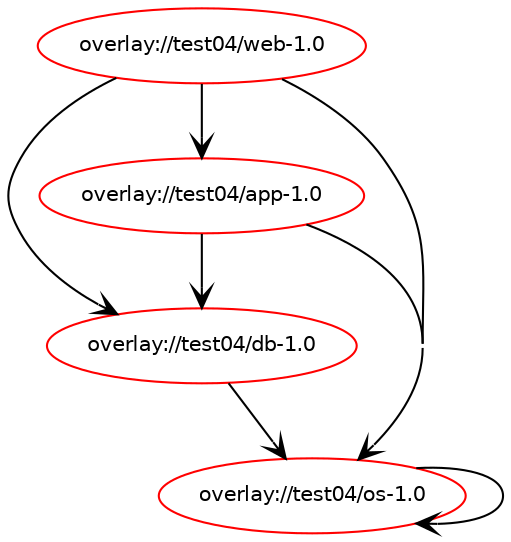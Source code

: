 digraph prolog {

newrank=true;
concentrate=true;
compound=true;
graph [rankdir=TD];#, ranksep=2.5, nodesep=0.2];
edge  [arrowhead=vee];
node  [fontname=Helvetica,fontsize=10];

"overlay://test04/web-1.0" [color=red, href="../test04/web-1.0-rdepend.svg"];
"overlay://test04/web-1.0" -> "overlay://test04/app-1.0"
"overlay://test04/web-1.0" -> "overlay://test04/db-1.0"
"overlay://test04/web-1.0" -> "overlay://test04/os-1.0"
"overlay://test04/app-1.0" [color=red, href="../test04/app-1.0-rdepend.svg"];
"overlay://test04/app-1.0" -> "overlay://test04/db-1.0"
"overlay://test04/app-1.0" -> "overlay://test04/os-1.0"
"overlay://test04/db-1.0" [color=red, href="../test04/db-1.0-rdepend.svg"];
"overlay://test04/db-1.0" -> "overlay://test04/os-1.0"
"overlay://test04/os-1.0" [color=red, href="../test04/os-1.0-rdepend.svg"];
"overlay://test04/os-1.0" -> "overlay://test04/os-1.0"
}
